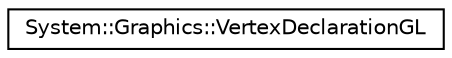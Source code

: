 digraph G
{
  edge [fontname="Helvetica",fontsize="10",labelfontname="Helvetica",labelfontsize="10"];
  node [fontname="Helvetica",fontsize="10",shape=record];
  rankdir="LR";
  Node1 [label="System::Graphics::VertexDeclarationGL",height=0.2,width=0.4,color="black", fillcolor="white", style="filled",URL="$class_system_1_1_graphics_1_1_vertex_declaration_g_l.html"];
}
